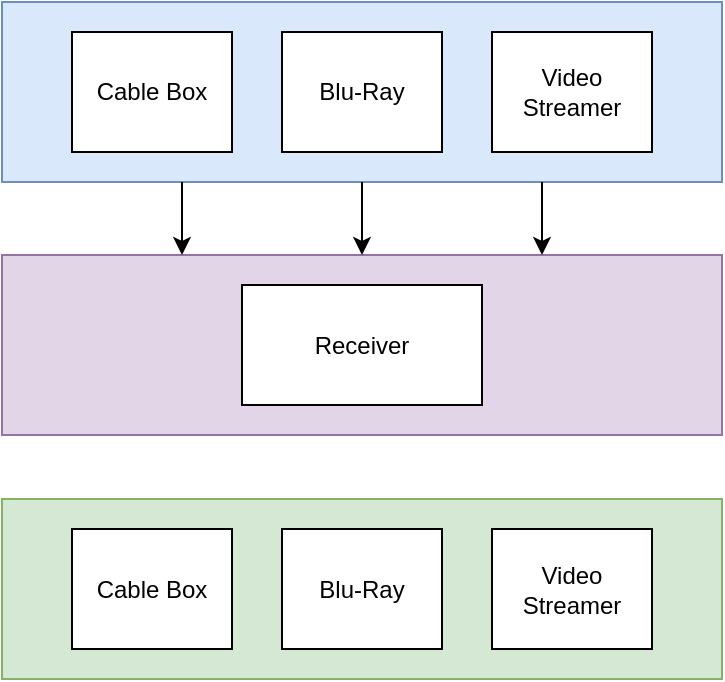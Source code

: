 <mxfile version="10.9.4" type="github"><diagram id="AQTvXsJacHoAaa1t15Nw" name="Page-1"><mxGraphModel dx="1426" dy="813" grid="1" gridSize="10" guides="1" tooltips="1" connect="1" arrows="1" fold="1" page="1" pageScale="1" pageWidth="850" pageHeight="1100" math="0" shadow="0"><root><mxCell id="0"/><mxCell id="1" parent="0"/><mxCell id="OFwakogsqfxKUqzeXd-_-8" value="" style="rounded=0;whiteSpace=wrap;html=1;fillColor=#d5e8d4;strokeColor=#82b366;" vertex="1" parent="1"><mxGeometry x="245" y="318.5" width="360" height="90" as="geometry"/></mxCell><mxCell id="OFwakogsqfxKUqzeXd-_-1" value="" style="rounded=0;whiteSpace=wrap;html=1;fillColor=#dae8fc;strokeColor=#6c8ebf;" vertex="1" parent="1"><mxGeometry x="245" y="70" width="360" height="90" as="geometry"/></mxCell><mxCell id="OFwakogsqfxKUqzeXd-_-12" value="" style="rounded=0;whiteSpace=wrap;html=1;fillColor=#e1d5e7;strokeColor=#9673a6;" vertex="1" parent="1"><mxGeometry x="245" y="196.5" width="360" height="90" as="geometry"/></mxCell><mxCell id="OFwakogsqfxKUqzeXd-_-2" value="Cable Box" style="rounded=0;whiteSpace=wrap;html=1;" vertex="1" parent="1"><mxGeometry x="280" y="85" width="80" height="60" as="geometry"/></mxCell><mxCell id="OFwakogsqfxKUqzeXd-_-15" value="" style="edgeStyle=orthogonalEdgeStyle;rounded=0;orthogonalLoop=1;jettySize=auto;html=1;entryX=0.5;entryY=0;entryDx=0;entryDy=0;exitX=0.5;exitY=1;exitDx=0;exitDy=0;" edge="1" parent="1" source="OFwakogsqfxKUqzeXd-_-1" target="OFwakogsqfxKUqzeXd-_-12"><mxGeometry relative="1" as="geometry"><mxPoint x="425" y="170" as="sourcePoint"/><mxPoint x="425" y="190" as="targetPoint"/></mxGeometry></mxCell><mxCell id="OFwakogsqfxKUqzeXd-_-6" value="Blu-Ray" style="rounded=0;whiteSpace=wrap;html=1;" vertex="1" parent="1"><mxGeometry x="385" y="85" width="80" height="60" as="geometry"/></mxCell><mxCell id="OFwakogsqfxKUqzeXd-_-7" value="Video Streamer" style="rounded=0;whiteSpace=wrap;html=1;" vertex="1" parent="1"><mxGeometry x="490" y="85" width="80" height="60" as="geometry"/></mxCell><mxCell id="OFwakogsqfxKUqzeXd-_-9" value="Cable Box" style="rounded=0;whiteSpace=wrap;html=1;" vertex="1" parent="1"><mxGeometry x="280" y="333.5" width="80" height="60" as="geometry"/></mxCell><mxCell id="OFwakogsqfxKUqzeXd-_-10" value="Blu-Ray" style="rounded=0;whiteSpace=wrap;html=1;" vertex="1" parent="1"><mxGeometry x="385" y="333.5" width="80" height="60" as="geometry"/></mxCell><mxCell id="OFwakogsqfxKUqzeXd-_-11" value="Video Streamer" style="rounded=0;whiteSpace=wrap;html=1;" vertex="1" parent="1"><mxGeometry x="490" y="333.5" width="80" height="60" as="geometry"/></mxCell><mxCell id="OFwakogsqfxKUqzeXd-_-13" value="Receiver" style="rounded=0;whiteSpace=wrap;html=1;" vertex="1" parent="1"><mxGeometry x="365" y="211.5" width="120" height="60" as="geometry"/></mxCell><mxCell id="OFwakogsqfxKUqzeXd-_-14" value="" style="endArrow=classic;html=1;exitX=0.25;exitY=1;exitDx=0;exitDy=0;entryX=0.25;entryY=0;entryDx=0;entryDy=0;" edge="1" parent="1" source="OFwakogsqfxKUqzeXd-_-1" target="OFwakogsqfxKUqzeXd-_-12"><mxGeometry width="50" height="50" relative="1" as="geometry"><mxPoint x="250" y="440" as="sourcePoint"/><mxPoint x="330" y="180" as="targetPoint"/></mxGeometry></mxCell><mxCell id="OFwakogsqfxKUqzeXd-_-16" value="" style="endArrow=classic;html=1;exitX=0.75;exitY=1;exitDx=0;exitDy=0;entryX=0.75;entryY=0;entryDx=0;entryDy=0;" edge="1" parent="1" source="OFwakogsqfxKUqzeXd-_-1" target="OFwakogsqfxKUqzeXd-_-12"><mxGeometry width="50" height="50" relative="1" as="geometry"><mxPoint x="250" y="480" as="sourcePoint"/><mxPoint x="300" y="430" as="targetPoint"/></mxGeometry></mxCell></root></mxGraphModel></diagram></mxfile>